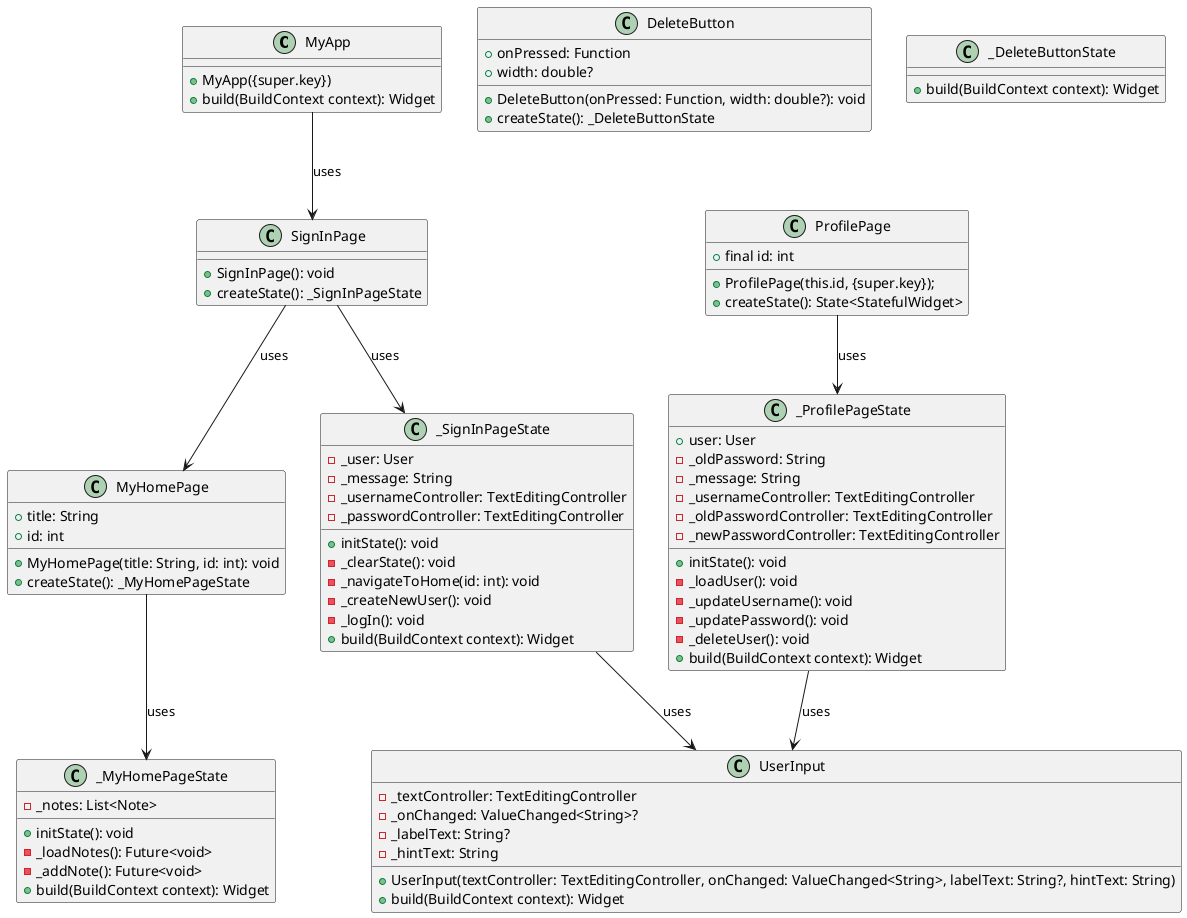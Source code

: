 @startuml

class MyApp {
    + MyApp({super.key})
    + build(BuildContext context): Widget
}

class ProfilePage {
    + final id: int
    + ProfilePage(this.id, {super.key});
    + createState(): State<StatefulWidget>
}

class _ProfilePageState {
    + user: User
    - _oldPassword: String
    - _message: String
    - _usernameController: TextEditingController
    - _oldPasswordController: TextEditingController
    - _newPasswordController: TextEditingController
    + initState(): void
    - _loadUser(): void
    - _updateUsername(): void
    - _updatePassword(): void
    - _deleteUser(): void
    + build(BuildContext context): Widget
}

class SignInPage {
    + SignInPage(): void
    + createState(): _SignInPageState
}

class _SignInPageState {
    - _user: User
    - _message: String
    - _usernameController: TextEditingController
    - _passwordController: TextEditingController
    + initState(): void
    - _clearState(): void
    - _navigateToHome(id: int): void
    - _createNewUser(): void
    - _logIn(): void
    + build(BuildContext context): Widget
}

class UserInput {
    - _textController: TextEditingController
    - _onChanged: ValueChanged<String>?
    - _labelText: String?
    - _hintText: String
    + UserInput(textController: TextEditingController, onChanged: ValueChanged<String>, labelText: String?, hintText: String)
    + build(BuildContext context): Widget
}

class MyHomePage {
    + title: String
    + id: int
    + MyHomePage(title: String, id: int): void
    + createState(): _MyHomePageState
}

class _MyHomePageState {
    - _notes: List<Note>
    + initState(): void
    - _loadNotes(): Future<void>
    - _addNote(): Future<void>
    + build(BuildContext context): Widget
}

class DeleteButton {
    + onPressed: Function
    + width: double?
    + DeleteButton(onPressed: Function, width: double?): void
    + createState(): _DeleteButtonState
}

class _DeleteButtonState {
    + build(BuildContext context): Widget
}

MyApp --> SignInPage :uses
SignInPage --> _SignInPageState :uses
ProfilePage --> _ProfilePageState :uses
_SignInPageState --> UserInput :uses
_ProfilePageState --> UserInput :uses
MyHomePage --> _MyHomePageState :uses
SignInPage --> MyHomePage :uses
@enduml